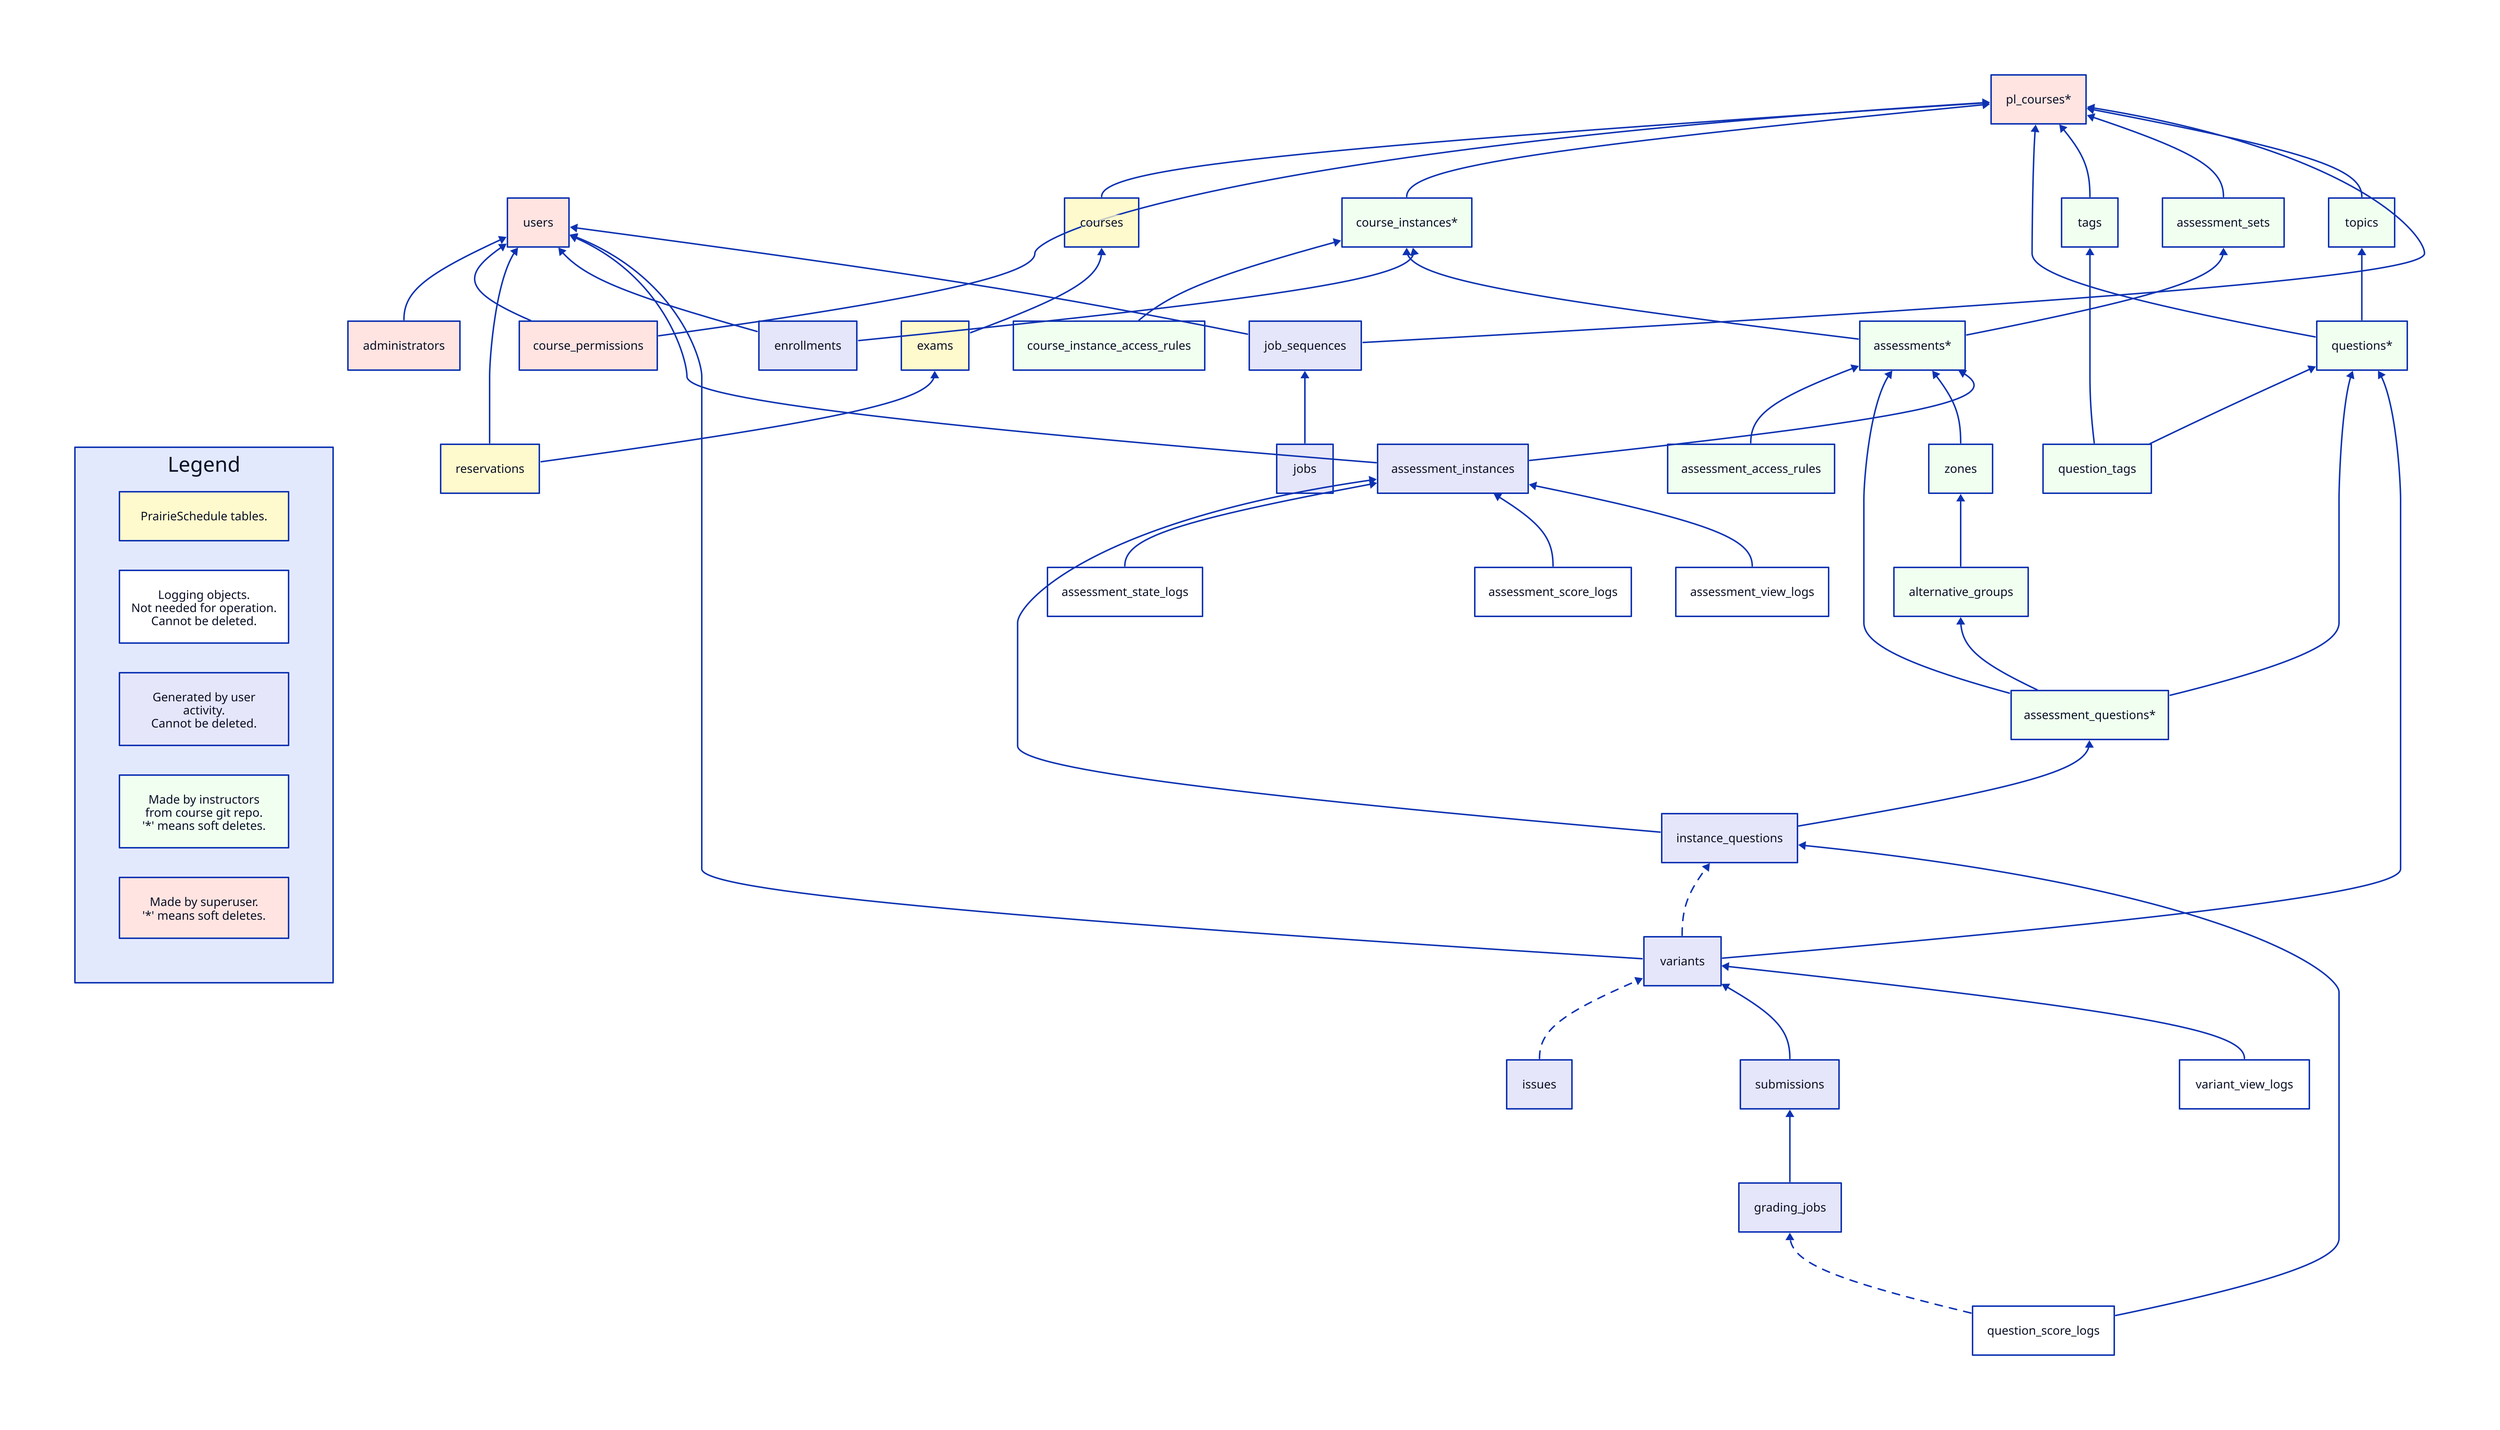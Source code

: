 vars: {
  d2-config: {
    layout-engine: elk
  }
}

direction: up

# Node styles
users.style.fill: "#ffe4e1"
administrators.style.fill: "#ffe4e1"
pl_courses: "pl_courses*" {
  style.fill: "#ffe4e1"
}
course_permissions.style.fill: "#ffe4e1"

courses.style.fill: lemonchiffon
exams.style.fill: lemonchiffon
reservations.style.fill: lemonchiffon

course_instances: "course_instances*" {
  style.fill: "#f0fff0"
}
course_instance_access_rules.style.fill: "#f0fff0"
assessment_access_rules.style.fill: "#f0fff0"
questions: "questions*" {
  style.fill: "#f0fff0"
}
question_tags.style.fill: "#f0fff0"
tags.style.fill: "#f0fff0"
assessments: "assessments*" {
  style.fill: "#f0fff0"
}
assessment_questions: "assessment_questions*" {
  style.fill: "#f0fff0"
}
assessment_sets.style.fill: "#f0fff0"
topics.style.fill: "#f0fff0"
alternative_groups.style.fill: "#f0fff0"
zones.style.fill: "#f0fff0"

issues.style.fill: lavender
enrollments.style.fill: lavender
assessment_instances.style.fill: lavender
instance_questions.style.fill: lavender
variants.style.fill: lavender
submissions.style.fill: lavender
grading_jobs.style.fill: lavender
job_sequences.style.fill: lavender
jobs.style.fill: lavender

assessment_state_logs.style.fill: white
assessment_score_logs.style.fill: white
question_score_logs.style.fill: white
variant_view_logs.style.fill: white
assessment_view_logs.style.fill: white

# Connections
administrators -> users
course_permissions -> users
course_permissions -> pl_courses

courses -> pl_courses
exams -> courses
reservations -> users
reservations -> exams

assessment_access_rules -> assessments
course_instances -> pl_courses
course_instance_access_rules -> course_instances
questions -> pl_courses
questions -> topics
question_tags -> questions
question_tags -> tags
tags -> pl_courses
assessments -> course_instances
assessments -> assessment_sets
assessment_questions -> assessments
assessment_questions -> alternative_groups
assessment_questions -> questions
assessment_sets -> pl_courses
topics -> pl_courses
zones -> assessments
alternative_groups -> zones

issues -> variants: {
  style.stroke-dash: 5
}
enrollments -> users
enrollments -> course_instances
assessment_instances -> assessments
assessment_instances -> users
instance_questions -> assessment_questions
instance_questions -> assessment_instances
variants -> questions
variants -> users
variants -> instance_questions: {
  style.stroke-dash: 5
}
submissions -> variants
job_sequences -> pl_courses
job_sequences -> users
jobs -> job_sequences

assessment_state_logs -> assessment_instances
grading_jobs -> submissions
assessment_score_logs -> assessment_instances
question_score_logs -> instance_questions
question_score_logs -> grading_jobs: {
  style.stroke-dash: 5
}
variant_view_logs -> variants
assessment_view_logs -> assessment_instances

legend: "Legend"{
    near: center-left
    grid-columns: 1

  k5: PrairieSchedule tables. {
    style.fill: lemonchiffon
  }

  k4: "Logging objects.\nNot needed for operation.\nCannot be deleted." {
    style.fill: white
  }

  k3: "Generated by user\nactivity.\nCannot be deleted." {
    style.fill: lavender
  }

  k2: "Made by instructors\nfrom course git repo.\n'*' means soft deletes." {
    style.fill: "#f0fff0"
  }

  k1: "Made by superuser.\n'*' means soft deletes." {
    style.fill: "#ffe4e1"
  }
}
